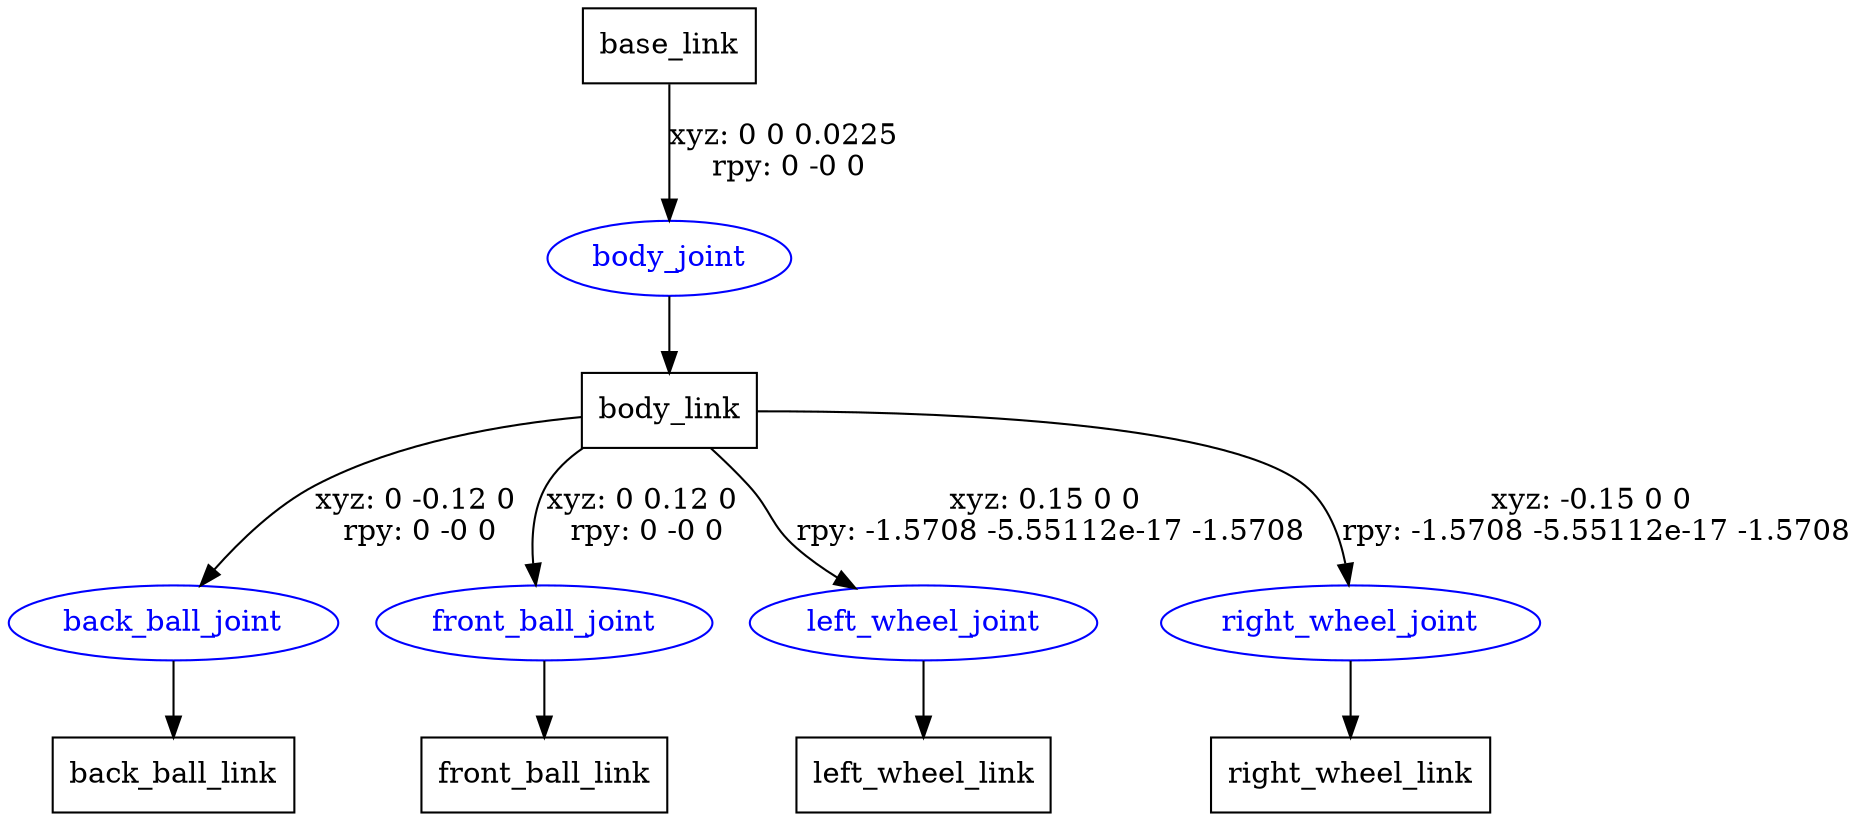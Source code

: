 digraph G {
node [shape=box];
"base_link" [label="base_link"];
"body_link" [label="body_link"];
"back_ball_link" [label="back_ball_link"];
"front_ball_link" [label="front_ball_link"];
"left_wheel_link" [label="left_wheel_link"];
"right_wheel_link" [label="right_wheel_link"];
node [shape=ellipse, color=blue, fontcolor=blue];
"base_link" -> "body_joint" [label="xyz: 0 0 0.0225 \nrpy: 0 -0 0"]
"body_joint" -> "body_link"
"body_link" -> "back_ball_joint" [label="xyz: 0 -0.12 0 \nrpy: 0 -0 0"]
"back_ball_joint" -> "back_ball_link"
"body_link" -> "front_ball_joint" [label="xyz: 0 0.12 0 \nrpy: 0 -0 0"]
"front_ball_joint" -> "front_ball_link"
"body_link" -> "left_wheel_joint" [label="xyz: 0.15 0 0 \nrpy: -1.5708 -5.55112e-17 -1.5708"]
"left_wheel_joint" -> "left_wheel_link"
"body_link" -> "right_wheel_joint" [label="xyz: -0.15 0 0 \nrpy: -1.5708 -5.55112e-17 -1.5708"]
"right_wheel_joint" -> "right_wheel_link"
}
